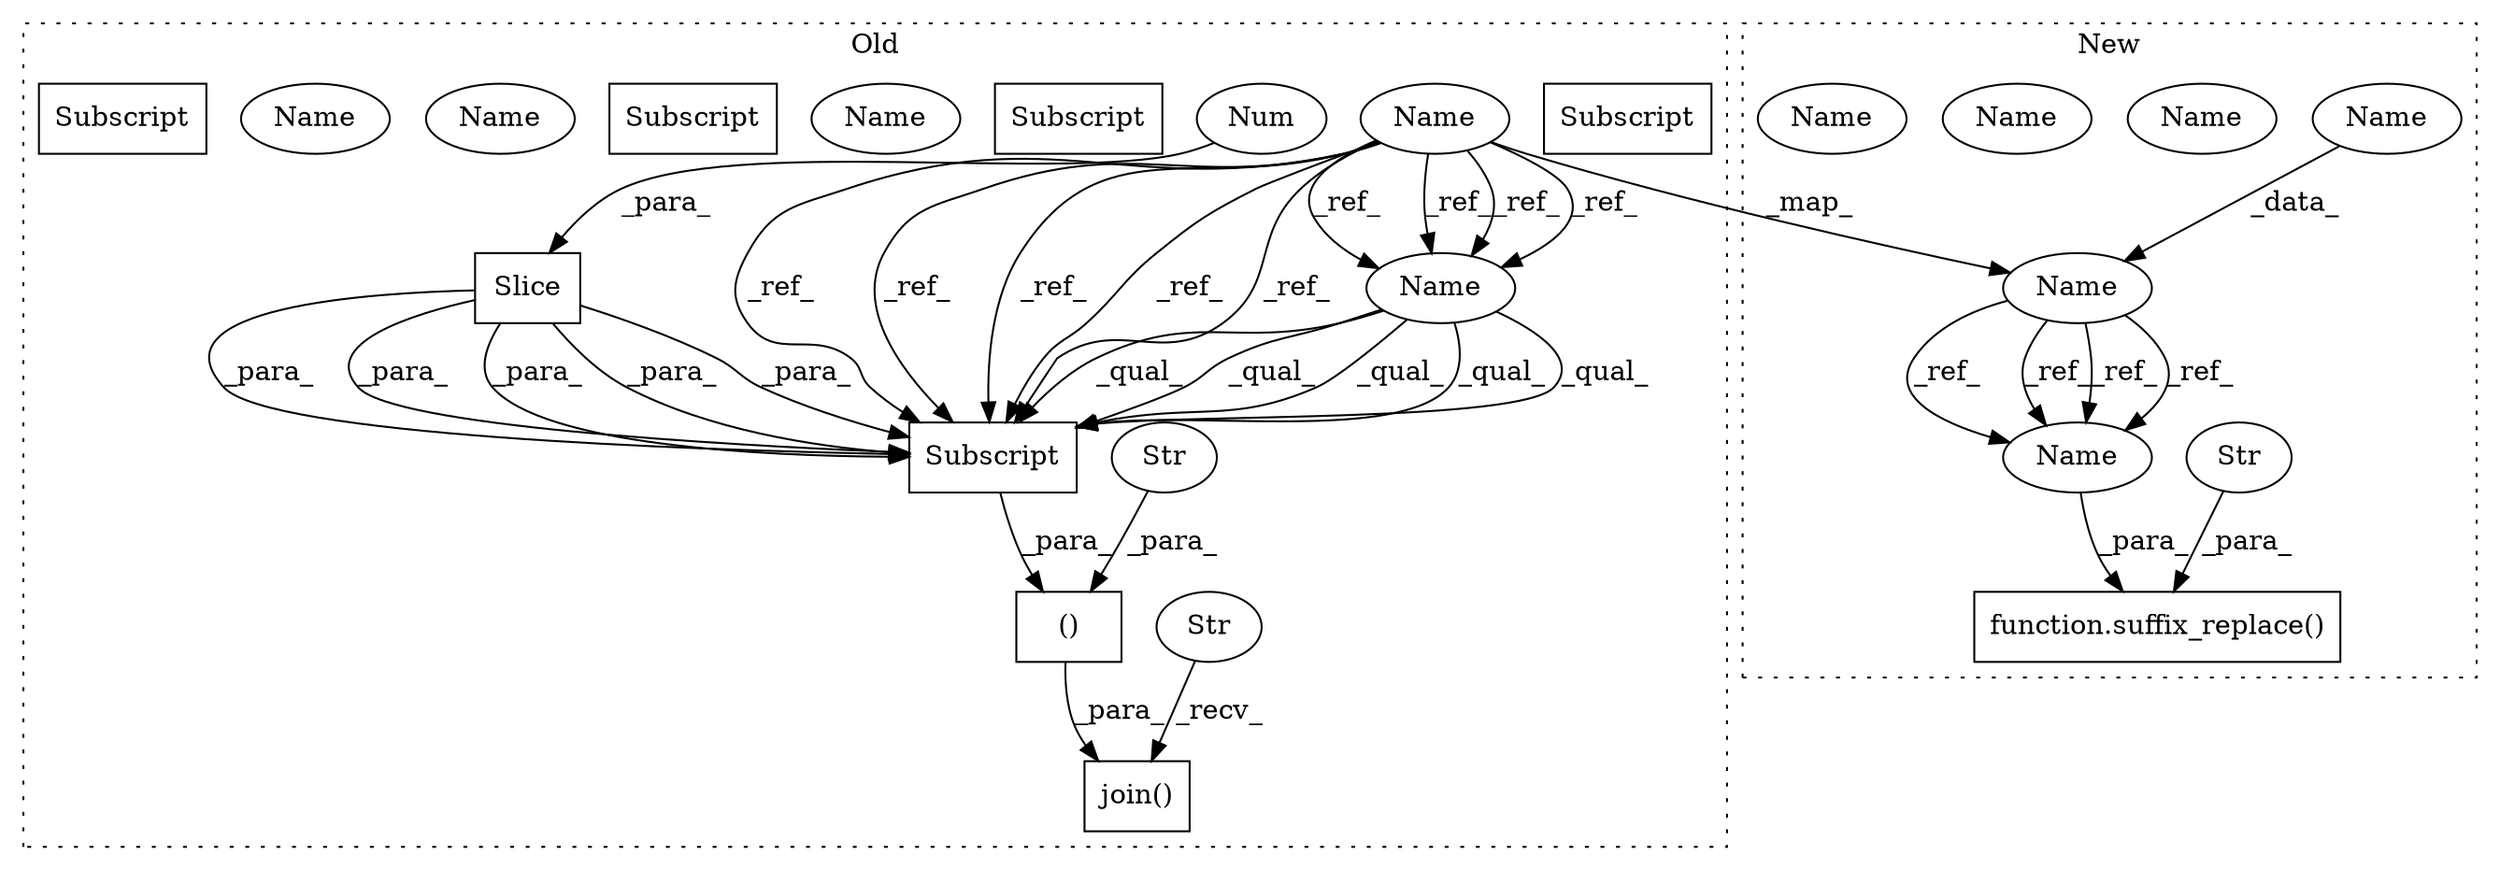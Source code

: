 digraph G {
subgraph cluster0 {
1 [label="join()" a="75" s="98225,98249" l="8,1" shape="box"];
3 [label="()" a="54" s="98243" l="5" shape="box"];
4 [label="Subscript" a="63" s="98234,0" l="9,0" shape="box"];
5 [label="Name" a="87" s="97797" l="4" shape="ellipse"];
7 [label="Str" a="66" s="98225" l="2" shape="ellipse"];
9 [label="Str" a="66" s="98245" l="3" shape="ellipse"];
10 [label="Slice" a="80" s="98239" l="3" shape="box"];
11 [label="Num" a="76" s="98240" l="2" shape="ellipse"];
14 [label="Subscript" a="63" s="98234,0" l="9,0" shape="box"];
15 [label="Name" a="87" s="98234" l="4" shape="ellipse"];
16 [label="Subscript" a="63" s="98234,0" l="9,0" shape="box"];
17 [label="Name" a="87" s="98234" l="4" shape="ellipse"];
20 [label="Name" a="87" s="98234" l="4" shape="ellipse"];
21 [label="Subscript" a="63" s="98234,0" l="9,0" shape="box"];
23 [label="Subscript" a="63" s="98234,0" l="9,0" shape="box"];
24 [label="Name" a="87" s="98234" l="4" shape="ellipse"];
label = "Old";
style="dotted";
}
subgraph cluster1 {
2 [label="function.suffix_replace()" a="75" s="98340,98372" l="15,1" shape="box"];
6 [label="Name" a="87" s="97912" l="4" shape="ellipse"];
8 [label="Str" a="66" s="98361" l="6" shape="ellipse"];
12 [label="Name" a="87" s="97668" l="4" shape="ellipse"];
13 [label="Name" a="87" s="98355" l="4" shape="ellipse"];
18 [label="Name" a="87" s="98355" l="4" shape="ellipse"];
19 [label="Name" a="87" s="98355" l="4" shape="ellipse"];
22 [label="Name" a="87" s="98355" l="4" shape="ellipse"];
label = "New";
style="dotted";
}
3 -> 1 [label="_para_"];
5 -> 6 [label="_map_"];
5 -> 24 [label="_ref_"];
5 -> 23 [label="_ref_"];
5 -> 24 [label="_ref_"];
5 -> 23 [label="_ref_"];
5 -> 24 [label="_ref_"];
5 -> 23 [label="_ref_"];
5 -> 24 [label="_ref_"];
5 -> 23 [label="_ref_"];
5 -> 23 [label="_ref_"];
6 -> 22 [label="_ref_"];
6 -> 22 [label="_ref_"];
6 -> 22 [label="_ref_"];
6 -> 22 [label="_ref_"];
7 -> 1 [label="_recv_"];
8 -> 2 [label="_para_"];
9 -> 3 [label="_para_"];
10 -> 23 [label="_para_"];
10 -> 23 [label="_para_"];
10 -> 23 [label="_para_"];
10 -> 23 [label="_para_"];
10 -> 23 [label="_para_"];
11 -> 10 [label="_para_"];
12 -> 6 [label="_data_"];
22 -> 2 [label="_para_"];
23 -> 3 [label="_para_"];
24 -> 23 [label="_qual_"];
24 -> 23 [label="_qual_"];
24 -> 23 [label="_qual_"];
24 -> 23 [label="_qual_"];
24 -> 23 [label="_qual_"];
}